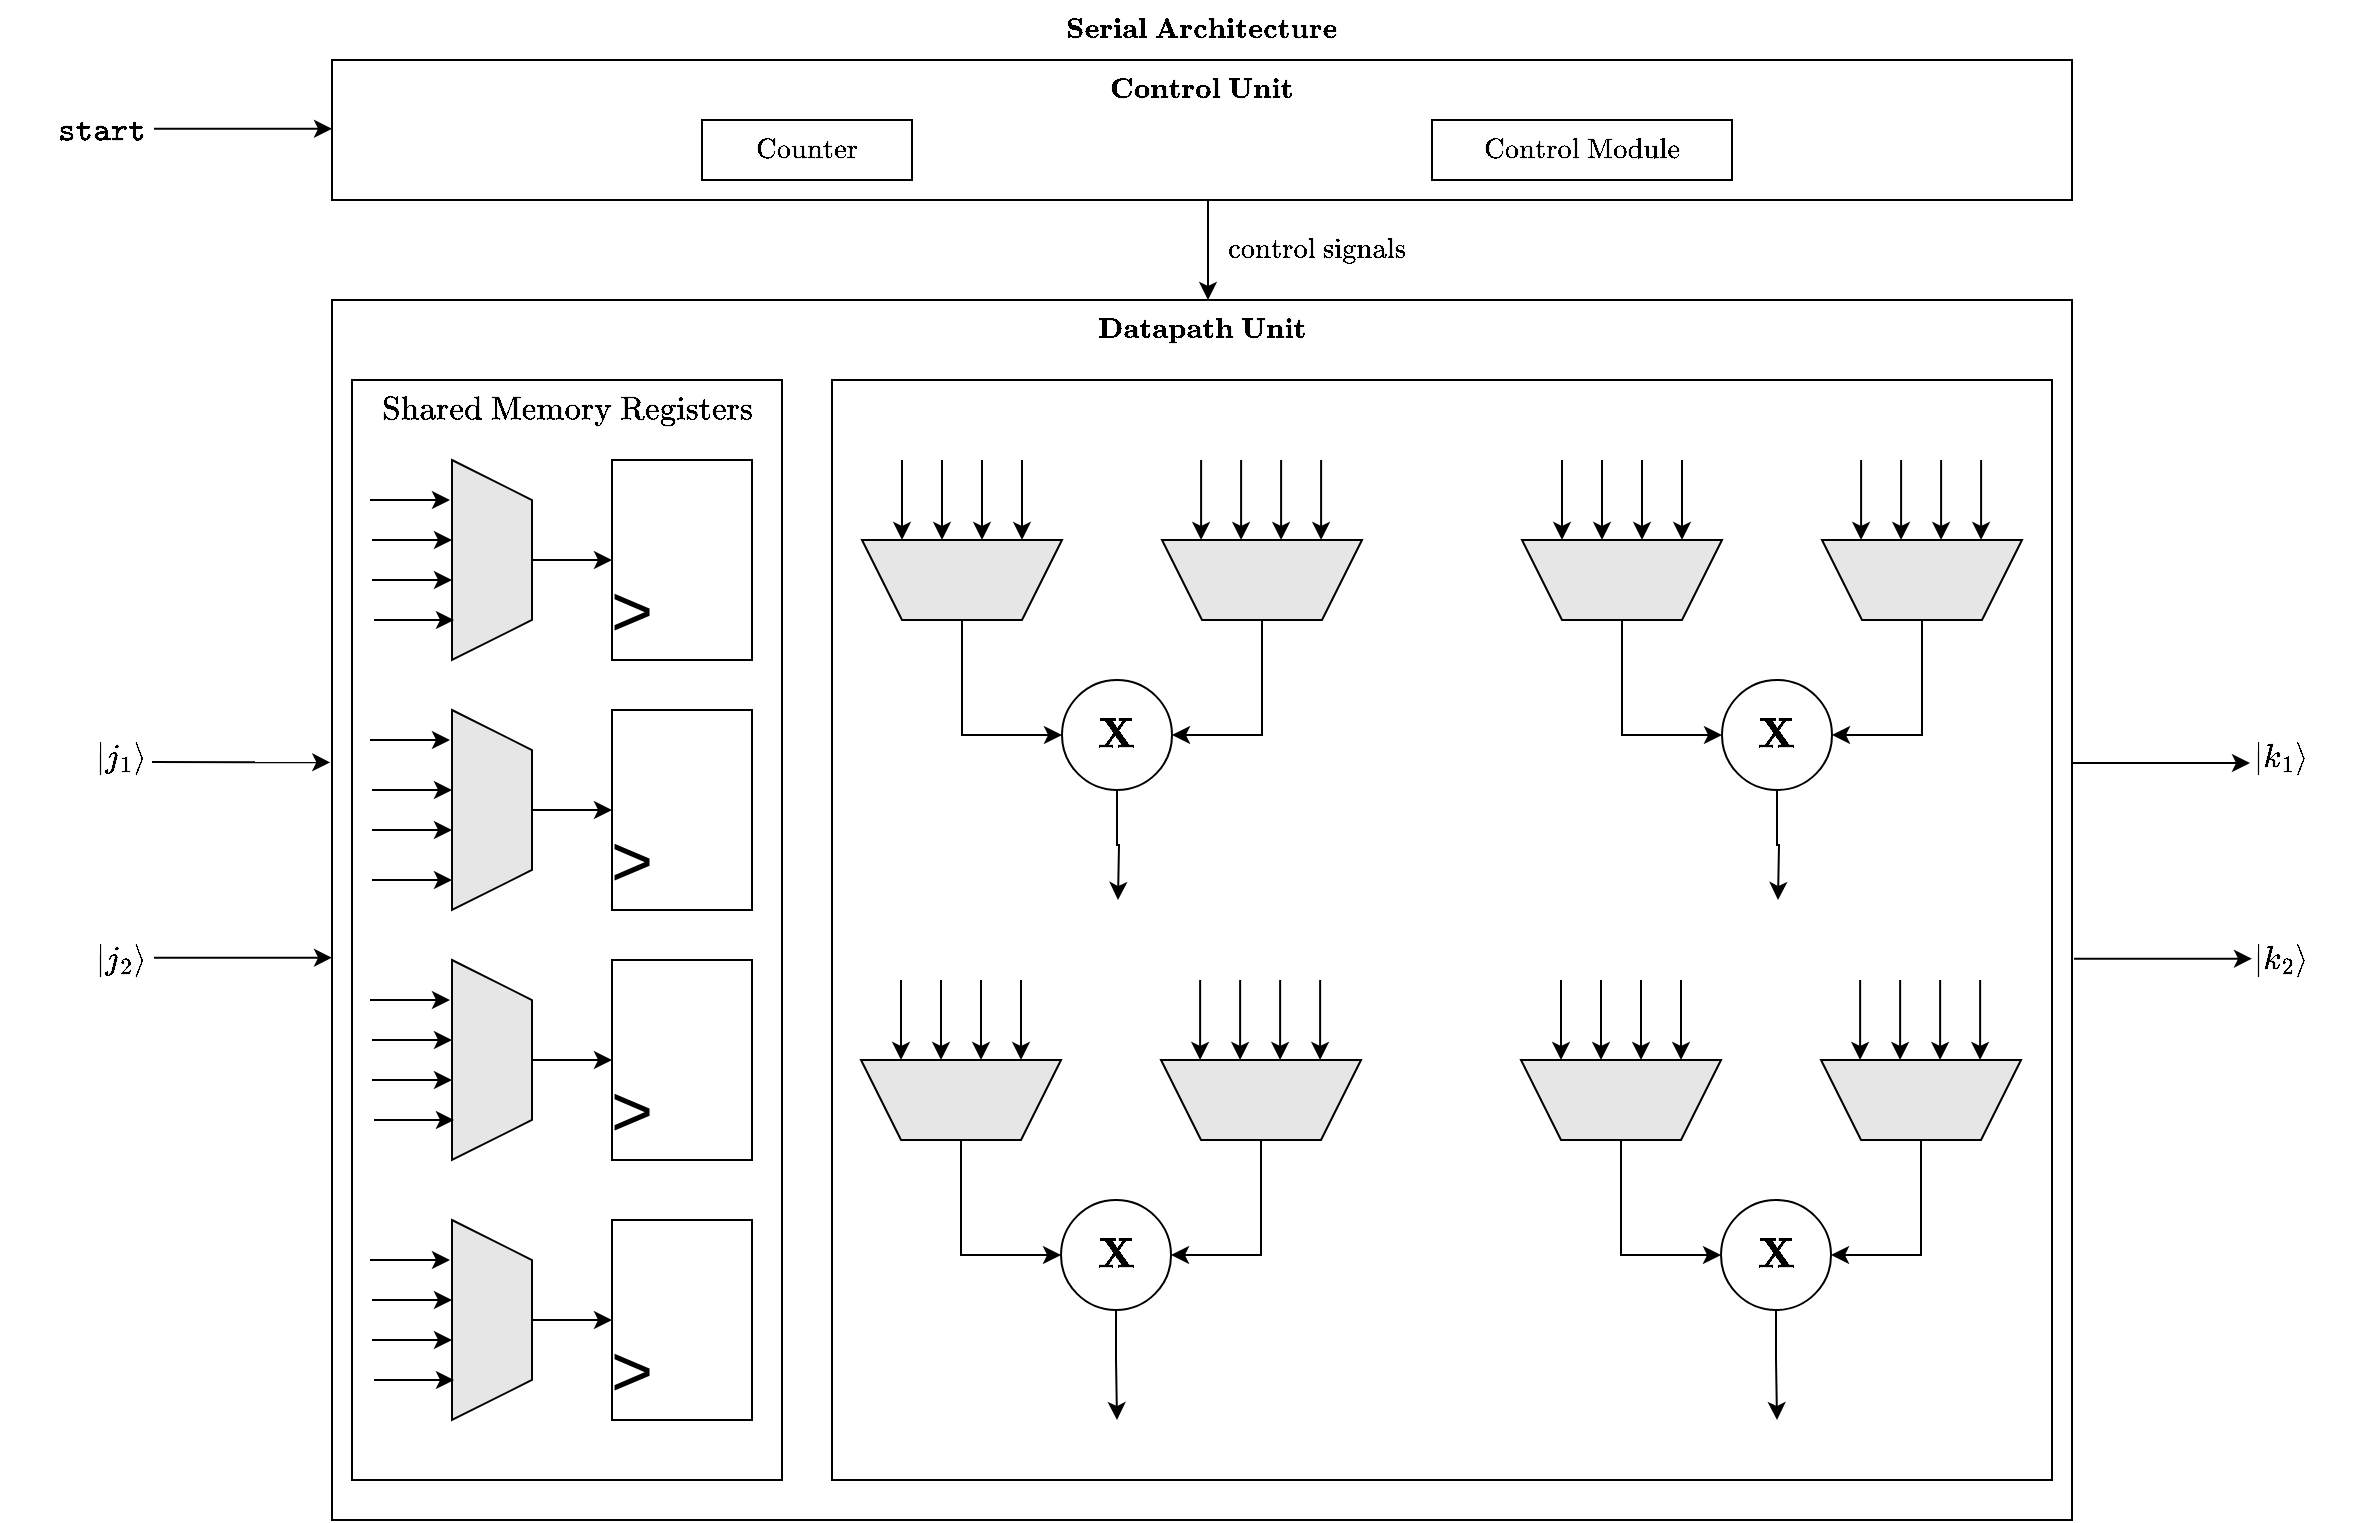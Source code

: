 <mxfile version="24.7.17">
  <diagram name="Page-1" id="BWc44ssHjJ7fUXquh0TR">
    <mxGraphModel dx="1062" dy="624" grid="1" gridSize="10" guides="1" tooltips="1" connect="1" arrows="1" fold="1" page="1" pageScale="1" pageWidth="1169" pageHeight="827" math="1" shadow="0">
      <root>
        <mxCell id="0" />
        <mxCell id="1" parent="0" />
        <mxCell id="GP7KEIX4hdt7Nt6xfAdq-189" value="" style="rounded=0;whiteSpace=wrap;html=1;" vertex="1" parent="1">
          <mxGeometry x="170" y="170" width="870" height="610" as="geometry" />
        </mxCell>
        <mxCell id="GP7KEIX4hdt7Nt6xfAdq-194" value="" style="rounded=0;whiteSpace=wrap;html=1;" vertex="1" parent="1">
          <mxGeometry x="420" y="210" width="610" height="550" as="geometry" />
        </mxCell>
        <mxCell id="GP7KEIX4hdt7Nt6xfAdq-192" value="" style="rounded=0;whiteSpace=wrap;html=1;" vertex="1" parent="1">
          <mxGeometry x="180" y="210" width="215" height="550" as="geometry" />
        </mxCell>
        <mxCell id="GP7KEIX4hdt7Nt6xfAdq-188" value="" style="rounded=0;whiteSpace=wrap;html=1;" vertex="1" parent="1">
          <mxGeometry x="170" y="50" width="870" height="70" as="geometry" />
        </mxCell>
        <mxCell id="GP7KEIX4hdt7Nt6xfAdq-53" style="edgeStyle=orthogonalEdgeStyle;rounded=0;orthogonalLoop=1;jettySize=auto;html=1;exitX=0.5;exitY=0;exitDx=0;exitDy=0;entryX=0;entryY=0.5;entryDx=0;entryDy=0;" edge="1" parent="1" source="GP7KEIX4hdt7Nt6xfAdq-2" target="GP7KEIX4hdt7Nt6xfAdq-6">
          <mxGeometry relative="1" as="geometry" />
        </mxCell>
        <mxCell id="GP7KEIX4hdt7Nt6xfAdq-2" value="" style="shape=trapezoid;perimeter=trapezoidPerimeter;whiteSpace=wrap;html=1;fixedSize=1;rotation=90;fillColor=#E6E6E6;" vertex="1" parent="1">
          <mxGeometry x="200" y="280" width="100" height="40" as="geometry" />
        </mxCell>
        <mxCell id="GP7KEIX4hdt7Nt6xfAdq-52" style="edgeStyle=orthogonalEdgeStyle;rounded=0;orthogonalLoop=1;jettySize=auto;html=1;exitX=0.5;exitY=0;exitDx=0;exitDy=0;entryX=0;entryY=0.5;entryDx=0;entryDy=0;" edge="1" parent="1" source="GP7KEIX4hdt7Nt6xfAdq-3" target="GP7KEIX4hdt7Nt6xfAdq-44">
          <mxGeometry relative="1" as="geometry" />
        </mxCell>
        <mxCell id="GP7KEIX4hdt7Nt6xfAdq-3" value="" style="shape=trapezoid;perimeter=trapezoidPerimeter;whiteSpace=wrap;html=1;fixedSize=1;rotation=90;fillColor=#E6E6E6;" vertex="1" parent="1">
          <mxGeometry x="200" y="405" width="100" height="40" as="geometry" />
        </mxCell>
        <mxCell id="GP7KEIX4hdt7Nt6xfAdq-51" style="edgeStyle=orthogonalEdgeStyle;rounded=0;orthogonalLoop=1;jettySize=auto;html=1;exitX=0.5;exitY=0;exitDx=0;exitDy=0;entryX=0;entryY=0.5;entryDx=0;entryDy=0;" edge="1" parent="1" source="GP7KEIX4hdt7Nt6xfAdq-4" target="GP7KEIX4hdt7Nt6xfAdq-46">
          <mxGeometry relative="1" as="geometry" />
        </mxCell>
        <mxCell id="GP7KEIX4hdt7Nt6xfAdq-4" value="" style="shape=trapezoid;perimeter=trapezoidPerimeter;whiteSpace=wrap;html=1;fixedSize=1;rotation=90;fillColor=#E6E6E6;" vertex="1" parent="1">
          <mxGeometry x="200" y="530" width="100" height="40" as="geometry" />
        </mxCell>
        <mxCell id="GP7KEIX4hdt7Nt6xfAdq-50" style="edgeStyle=orthogonalEdgeStyle;rounded=0;orthogonalLoop=1;jettySize=auto;html=1;entryX=0;entryY=0.5;entryDx=0;entryDy=0;" edge="1" parent="1" source="GP7KEIX4hdt7Nt6xfAdq-5" target="GP7KEIX4hdt7Nt6xfAdq-48">
          <mxGeometry relative="1" as="geometry" />
        </mxCell>
        <mxCell id="GP7KEIX4hdt7Nt6xfAdq-5" value="" style="shape=trapezoid;perimeter=trapezoidPerimeter;whiteSpace=wrap;html=1;fixedSize=1;rotation=90;fillColor=#E6E6E6;" vertex="1" parent="1">
          <mxGeometry x="200" y="660" width="100" height="40" as="geometry" />
        </mxCell>
        <mxCell id="GP7KEIX4hdt7Nt6xfAdq-6" value="" style="rounded=0;whiteSpace=wrap;html=1;" vertex="1" parent="1">
          <mxGeometry x="310" y="250" width="70" height="100" as="geometry" />
        </mxCell>
        <mxCell id="GP7KEIX4hdt7Nt6xfAdq-43" value="&lt;font style=&quot;font-size: 36px;&quot;&gt;&amp;gt;&lt;/font&gt;" style="text;html=1;align=center;verticalAlign=middle;whiteSpace=wrap;rounded=0;" vertex="1" parent="1">
          <mxGeometry x="300" y="310" width="40" height="30" as="geometry" />
        </mxCell>
        <mxCell id="GP7KEIX4hdt7Nt6xfAdq-44" value="" style="rounded=0;whiteSpace=wrap;html=1;" vertex="1" parent="1">
          <mxGeometry x="310" y="375" width="70" height="100" as="geometry" />
        </mxCell>
        <mxCell id="GP7KEIX4hdt7Nt6xfAdq-45" value="&lt;font style=&quot;font-size: 36px;&quot;&gt;&amp;gt;&lt;/font&gt;" style="text;html=1;align=center;verticalAlign=middle;whiteSpace=wrap;rounded=0;" vertex="1" parent="1">
          <mxGeometry x="300" y="435" width="40" height="30" as="geometry" />
        </mxCell>
        <mxCell id="GP7KEIX4hdt7Nt6xfAdq-46" value="" style="rounded=0;whiteSpace=wrap;html=1;" vertex="1" parent="1">
          <mxGeometry x="310" y="500" width="70" height="100" as="geometry" />
        </mxCell>
        <mxCell id="GP7KEIX4hdt7Nt6xfAdq-47" value="&lt;font style=&quot;font-size: 36px;&quot;&gt;&amp;gt;&lt;/font&gt;" style="text;html=1;align=center;verticalAlign=middle;whiteSpace=wrap;rounded=0;" vertex="1" parent="1">
          <mxGeometry x="300" y="560" width="40" height="30" as="geometry" />
        </mxCell>
        <mxCell id="GP7KEIX4hdt7Nt6xfAdq-48" value="" style="rounded=0;whiteSpace=wrap;html=1;" vertex="1" parent="1">
          <mxGeometry x="310" y="630" width="70" height="100" as="geometry" />
        </mxCell>
        <mxCell id="GP7KEIX4hdt7Nt6xfAdq-49" value="&lt;font style=&quot;font-size: 36px;&quot;&gt;&amp;gt;&lt;/font&gt;" style="text;html=1;align=center;verticalAlign=middle;whiteSpace=wrap;rounded=0;" vertex="1" parent="1">
          <mxGeometry x="300" y="690" width="40" height="30" as="geometry" />
        </mxCell>
        <mxCell id="GP7KEIX4hdt7Nt6xfAdq-55" value="" style="group;rotation=-91;" vertex="1" connectable="0" parent="1">
          <mxGeometry x="180" y="280" width="60" height="40" as="geometry" />
        </mxCell>
        <mxCell id="GP7KEIX4hdt7Nt6xfAdq-56" value="" style="endArrow=classic;html=1;rounded=0;" edge="1" parent="GP7KEIX4hdt7Nt6xfAdq-55">
          <mxGeometry width="50" height="50" relative="1" as="geometry">
            <mxPoint x="11" y="50" as="sourcePoint" />
            <mxPoint x="51" y="50" as="targetPoint" />
          </mxGeometry>
        </mxCell>
        <mxCell id="GP7KEIX4hdt7Nt6xfAdq-57" value="" style="endArrow=classic;html=1;rounded=0;" edge="1" parent="GP7KEIX4hdt7Nt6xfAdq-55">
          <mxGeometry width="50" height="50" relative="1" as="geometry">
            <mxPoint x="10" y="30" as="sourcePoint" />
            <mxPoint x="50" y="30" as="targetPoint" />
          </mxGeometry>
        </mxCell>
        <mxCell id="GP7KEIX4hdt7Nt6xfAdq-58" value="" style="endArrow=classic;html=1;rounded=0;" edge="1" parent="GP7KEIX4hdt7Nt6xfAdq-55">
          <mxGeometry width="50" height="50" relative="1" as="geometry">
            <mxPoint x="10" y="10" as="sourcePoint" />
            <mxPoint x="50" y="10" as="targetPoint" />
          </mxGeometry>
        </mxCell>
        <mxCell id="GP7KEIX4hdt7Nt6xfAdq-59" value="" style="endArrow=classic;html=1;rounded=0;" edge="1" parent="GP7KEIX4hdt7Nt6xfAdq-55">
          <mxGeometry width="50" height="50" relative="1" as="geometry">
            <mxPoint x="9" y="-10" as="sourcePoint" />
            <mxPoint x="49" y="-10" as="targetPoint" />
          </mxGeometry>
        </mxCell>
        <mxCell id="GP7KEIX4hdt7Nt6xfAdq-66" value="" style="endArrow=classic;html=1;rounded=0;" edge="1" parent="1">
          <mxGeometry width="50" height="50" relative="1" as="geometry">
            <mxPoint x="190" y="460" as="sourcePoint" />
            <mxPoint x="230" y="460" as="targetPoint" />
          </mxGeometry>
        </mxCell>
        <mxCell id="GP7KEIX4hdt7Nt6xfAdq-67" value="" style="endArrow=classic;html=1;rounded=0;" edge="1" parent="1">
          <mxGeometry width="50" height="50" relative="1" as="geometry">
            <mxPoint x="190" y="435" as="sourcePoint" />
            <mxPoint x="230" y="435" as="targetPoint" />
          </mxGeometry>
        </mxCell>
        <mxCell id="GP7KEIX4hdt7Nt6xfAdq-68" value="" style="endArrow=classic;html=1;rounded=0;" edge="1" parent="1">
          <mxGeometry width="50" height="50" relative="1" as="geometry">
            <mxPoint x="190" y="415" as="sourcePoint" />
            <mxPoint x="230" y="415" as="targetPoint" />
          </mxGeometry>
        </mxCell>
        <mxCell id="GP7KEIX4hdt7Nt6xfAdq-69" value="" style="endArrow=classic;html=1;rounded=0;" edge="1" parent="1">
          <mxGeometry width="50" height="50" relative="1" as="geometry">
            <mxPoint x="189" y="390" as="sourcePoint" />
            <mxPoint x="229" y="390" as="targetPoint" />
          </mxGeometry>
        </mxCell>
        <mxCell id="GP7KEIX4hdt7Nt6xfAdq-70" value="" style="group;rotation=-91;" vertex="1" connectable="0" parent="1">
          <mxGeometry x="180" y="530" width="60" height="40" as="geometry" />
        </mxCell>
        <mxCell id="GP7KEIX4hdt7Nt6xfAdq-71" value="" style="endArrow=classic;html=1;rounded=0;" edge="1" parent="GP7KEIX4hdt7Nt6xfAdq-70">
          <mxGeometry width="50" height="50" relative="1" as="geometry">
            <mxPoint x="11" y="50" as="sourcePoint" />
            <mxPoint x="51" y="50" as="targetPoint" />
          </mxGeometry>
        </mxCell>
        <mxCell id="GP7KEIX4hdt7Nt6xfAdq-72" value="" style="endArrow=classic;html=1;rounded=0;" edge="1" parent="GP7KEIX4hdt7Nt6xfAdq-70">
          <mxGeometry width="50" height="50" relative="1" as="geometry">
            <mxPoint x="10" y="30" as="sourcePoint" />
            <mxPoint x="50" y="30" as="targetPoint" />
          </mxGeometry>
        </mxCell>
        <mxCell id="GP7KEIX4hdt7Nt6xfAdq-73" value="" style="endArrow=classic;html=1;rounded=0;" edge="1" parent="GP7KEIX4hdt7Nt6xfAdq-70">
          <mxGeometry width="50" height="50" relative="1" as="geometry">
            <mxPoint x="10" y="10" as="sourcePoint" />
            <mxPoint x="50" y="10" as="targetPoint" />
          </mxGeometry>
        </mxCell>
        <mxCell id="GP7KEIX4hdt7Nt6xfAdq-74" value="" style="endArrow=classic;html=1;rounded=0;" edge="1" parent="GP7KEIX4hdt7Nt6xfAdq-70">
          <mxGeometry width="50" height="50" relative="1" as="geometry">
            <mxPoint x="9" y="-10" as="sourcePoint" />
            <mxPoint x="49" y="-10" as="targetPoint" />
          </mxGeometry>
        </mxCell>
        <mxCell id="GP7KEIX4hdt7Nt6xfAdq-75" value="" style="group;rotation=-91;" vertex="1" connectable="0" parent="1">
          <mxGeometry x="180" y="660" width="60" height="40" as="geometry" />
        </mxCell>
        <mxCell id="GP7KEIX4hdt7Nt6xfAdq-76" value="" style="endArrow=classic;html=1;rounded=0;" edge="1" parent="GP7KEIX4hdt7Nt6xfAdq-75">
          <mxGeometry width="50" height="50" relative="1" as="geometry">
            <mxPoint x="11" y="50" as="sourcePoint" />
            <mxPoint x="51" y="50" as="targetPoint" />
          </mxGeometry>
        </mxCell>
        <mxCell id="GP7KEIX4hdt7Nt6xfAdq-77" value="" style="endArrow=classic;html=1;rounded=0;" edge="1" parent="GP7KEIX4hdt7Nt6xfAdq-75">
          <mxGeometry width="50" height="50" relative="1" as="geometry">
            <mxPoint x="10" y="30" as="sourcePoint" />
            <mxPoint x="50" y="30" as="targetPoint" />
          </mxGeometry>
        </mxCell>
        <mxCell id="GP7KEIX4hdt7Nt6xfAdq-78" value="" style="endArrow=classic;html=1;rounded=0;" edge="1" parent="GP7KEIX4hdt7Nt6xfAdq-75">
          <mxGeometry width="50" height="50" relative="1" as="geometry">
            <mxPoint x="10" y="10" as="sourcePoint" />
            <mxPoint x="50" y="10" as="targetPoint" />
          </mxGeometry>
        </mxCell>
        <mxCell id="GP7KEIX4hdt7Nt6xfAdq-79" value="" style="endArrow=classic;html=1;rounded=0;" edge="1" parent="GP7KEIX4hdt7Nt6xfAdq-75">
          <mxGeometry width="50" height="50" relative="1" as="geometry">
            <mxPoint x="9" y="-10" as="sourcePoint" />
            <mxPoint x="49" y="-10" as="targetPoint" />
          </mxGeometry>
        </mxCell>
        <mxCell id="GP7KEIX4hdt7Nt6xfAdq-111" style="edgeStyle=orthogonalEdgeStyle;rounded=0;orthogonalLoop=1;jettySize=auto;html=1;entryX=0;entryY=0.5;entryDx=0;entryDy=0;" edge="1" parent="1" source="GP7KEIX4hdt7Nt6xfAdq-112" target="GP7KEIX4hdt7Nt6xfAdq-116">
          <mxGeometry relative="1" as="geometry" />
        </mxCell>
        <mxCell id="GP7KEIX4hdt7Nt6xfAdq-112" value="" style="shape=trapezoid;perimeter=trapezoidPerimeter;whiteSpace=wrap;html=1;fixedSize=1;rotation=90;direction=south;fillColor=#E6E6E6;" vertex="1" parent="1">
          <mxGeometry x="464.51" y="520" width="40" height="100" as="geometry" />
        </mxCell>
        <mxCell id="GP7KEIX4hdt7Nt6xfAdq-113" style="edgeStyle=orthogonalEdgeStyle;rounded=0;orthogonalLoop=1;jettySize=auto;html=1;entryX=1;entryY=0.5;entryDx=0;entryDy=0;" edge="1" parent="1" source="GP7KEIX4hdt7Nt6xfAdq-114" target="GP7KEIX4hdt7Nt6xfAdq-116">
          <mxGeometry relative="1" as="geometry" />
        </mxCell>
        <mxCell id="GP7KEIX4hdt7Nt6xfAdq-114" value="" style="shape=trapezoid;perimeter=trapezoidPerimeter;whiteSpace=wrap;html=1;fixedSize=1;rotation=90;direction=south;fillColor=#E6E6E6;" vertex="1" parent="1">
          <mxGeometry x="614.51" y="520" width="40" height="100" as="geometry" />
        </mxCell>
        <mxCell id="GP7KEIX4hdt7Nt6xfAdq-115" style="edgeStyle=orthogonalEdgeStyle;rounded=0;orthogonalLoop=1;jettySize=auto;html=1;exitX=0.5;exitY=1;exitDx=0;exitDy=0;" edge="1" parent="1" source="GP7KEIX4hdt7Nt6xfAdq-116">
          <mxGeometry relative="1" as="geometry">
            <mxPoint x="562.51" y="730" as="targetPoint" />
            <Array as="points">
              <mxPoint x="562" y="700" />
              <mxPoint x="563" y="700" />
            </Array>
          </mxGeometry>
        </mxCell>
        <mxCell id="GP7KEIX4hdt7Nt6xfAdq-116" value="&lt;font style=&quot;font-size: 18px;&quot;&gt;$$\textbf{X}$$&lt;/font&gt;" style="ellipse;whiteSpace=wrap;html=1;aspect=fixed;" vertex="1" parent="1">
          <mxGeometry x="534.51" y="620" width="55" height="55" as="geometry" />
        </mxCell>
        <mxCell id="GP7KEIX4hdt7Nt6xfAdq-117" value="" style="endArrow=classic;html=1;rounded=0;" edge="1" parent="1">
          <mxGeometry width="50" height="50" relative="1" as="geometry">
            <mxPoint x="604.06" y="510" as="sourcePoint" />
            <mxPoint x="604.06" y="550" as="targetPoint" />
          </mxGeometry>
        </mxCell>
        <mxCell id="GP7KEIX4hdt7Nt6xfAdq-118" value="" style="endArrow=classic;html=1;rounded=0;" edge="1" parent="1">
          <mxGeometry width="50" height="50" relative="1" as="geometry">
            <mxPoint x="624.06" y="510" as="sourcePoint" />
            <mxPoint x="624.06" y="550" as="targetPoint" />
          </mxGeometry>
        </mxCell>
        <mxCell id="GP7KEIX4hdt7Nt6xfAdq-119" value="" style="endArrow=classic;html=1;rounded=0;" edge="1" parent="1">
          <mxGeometry width="50" height="50" relative="1" as="geometry">
            <mxPoint x="644.06" y="510" as="sourcePoint" />
            <mxPoint x="644.06" y="550" as="targetPoint" />
          </mxGeometry>
        </mxCell>
        <mxCell id="GP7KEIX4hdt7Nt6xfAdq-120" value="" style="endArrow=classic;html=1;rounded=0;" edge="1" parent="1">
          <mxGeometry width="50" height="50" relative="1" as="geometry">
            <mxPoint x="664.06" y="510" as="sourcePoint" />
            <mxPoint x="664.06" y="550" as="targetPoint" />
          </mxGeometry>
        </mxCell>
        <mxCell id="GP7KEIX4hdt7Nt6xfAdq-121" value="" style="group" vertex="1" connectable="0" parent="1">
          <mxGeometry x="454.51" y="510" width="60" height="40" as="geometry" />
        </mxCell>
        <mxCell id="GP7KEIX4hdt7Nt6xfAdq-122" value="" style="endArrow=classic;html=1;rounded=0;" edge="1" parent="GP7KEIX4hdt7Nt6xfAdq-121">
          <mxGeometry width="50" height="50" relative="1" as="geometry">
            <mxPoint as="sourcePoint" />
            <mxPoint y="40" as="targetPoint" />
          </mxGeometry>
        </mxCell>
        <mxCell id="GP7KEIX4hdt7Nt6xfAdq-123" value="" style="endArrow=classic;html=1;rounded=0;" edge="1" parent="GP7KEIX4hdt7Nt6xfAdq-121">
          <mxGeometry width="50" height="50" relative="1" as="geometry">
            <mxPoint x="20" as="sourcePoint" />
            <mxPoint x="20" y="40" as="targetPoint" />
          </mxGeometry>
        </mxCell>
        <mxCell id="GP7KEIX4hdt7Nt6xfAdq-124" value="" style="endArrow=classic;html=1;rounded=0;" edge="1" parent="GP7KEIX4hdt7Nt6xfAdq-121">
          <mxGeometry width="50" height="50" relative="1" as="geometry">
            <mxPoint x="40" as="sourcePoint" />
            <mxPoint x="40" y="40" as="targetPoint" />
          </mxGeometry>
        </mxCell>
        <mxCell id="GP7KEIX4hdt7Nt6xfAdq-125" value="" style="endArrow=classic;html=1;rounded=0;" edge="1" parent="GP7KEIX4hdt7Nt6xfAdq-121">
          <mxGeometry width="50" height="50" relative="1" as="geometry">
            <mxPoint x="60" as="sourcePoint" />
            <mxPoint x="60" y="40" as="targetPoint" />
          </mxGeometry>
        </mxCell>
        <mxCell id="GP7KEIX4hdt7Nt6xfAdq-141" style="edgeStyle=orthogonalEdgeStyle;rounded=0;orthogonalLoop=1;jettySize=auto;html=1;entryX=0;entryY=0.5;entryDx=0;entryDy=0;" edge="1" parent="1" source="GP7KEIX4hdt7Nt6xfAdq-142" target="GP7KEIX4hdt7Nt6xfAdq-146">
          <mxGeometry relative="1" as="geometry" />
        </mxCell>
        <mxCell id="GP7KEIX4hdt7Nt6xfAdq-142" value="" style="shape=trapezoid;perimeter=trapezoidPerimeter;whiteSpace=wrap;html=1;fixedSize=1;rotation=90;direction=south;fillColor=#E6E6E6;" vertex="1" parent="1">
          <mxGeometry x="794.51" y="520" width="40" height="100" as="geometry" />
        </mxCell>
        <mxCell id="GP7KEIX4hdt7Nt6xfAdq-143" style="edgeStyle=orthogonalEdgeStyle;rounded=0;orthogonalLoop=1;jettySize=auto;html=1;entryX=1;entryY=0.5;entryDx=0;entryDy=0;" edge="1" parent="1" source="GP7KEIX4hdt7Nt6xfAdq-144" target="GP7KEIX4hdt7Nt6xfAdq-146">
          <mxGeometry relative="1" as="geometry" />
        </mxCell>
        <mxCell id="GP7KEIX4hdt7Nt6xfAdq-144" value="" style="shape=trapezoid;perimeter=trapezoidPerimeter;whiteSpace=wrap;html=1;fixedSize=1;rotation=90;direction=south;fillColor=#E6E6E6;" vertex="1" parent="1">
          <mxGeometry x="944.51" y="520" width="40" height="100" as="geometry" />
        </mxCell>
        <mxCell id="GP7KEIX4hdt7Nt6xfAdq-145" style="edgeStyle=orthogonalEdgeStyle;rounded=0;orthogonalLoop=1;jettySize=auto;html=1;exitX=0.5;exitY=1;exitDx=0;exitDy=0;" edge="1" parent="1" source="GP7KEIX4hdt7Nt6xfAdq-146">
          <mxGeometry relative="1" as="geometry">
            <mxPoint x="892.51" y="730" as="targetPoint" />
            <Array as="points">
              <mxPoint x="892" y="700" />
              <mxPoint x="893" y="700" />
            </Array>
          </mxGeometry>
        </mxCell>
        <mxCell id="GP7KEIX4hdt7Nt6xfAdq-146" value="&lt;font style=&quot;font-size: 18px;&quot;&gt;$$\textbf{X}$$&lt;/font&gt;" style="ellipse;whiteSpace=wrap;html=1;aspect=fixed;" vertex="1" parent="1">
          <mxGeometry x="864.51" y="620" width="55" height="55" as="geometry" />
        </mxCell>
        <mxCell id="GP7KEIX4hdt7Nt6xfAdq-147" value="" style="endArrow=classic;html=1;rounded=0;" edge="1" parent="1">
          <mxGeometry width="50" height="50" relative="1" as="geometry">
            <mxPoint x="934.06" y="510" as="sourcePoint" />
            <mxPoint x="934.06" y="550" as="targetPoint" />
          </mxGeometry>
        </mxCell>
        <mxCell id="GP7KEIX4hdt7Nt6xfAdq-148" value="" style="endArrow=classic;html=1;rounded=0;" edge="1" parent="1">
          <mxGeometry width="50" height="50" relative="1" as="geometry">
            <mxPoint x="954.06" y="510" as="sourcePoint" />
            <mxPoint x="954.06" y="550" as="targetPoint" />
          </mxGeometry>
        </mxCell>
        <mxCell id="GP7KEIX4hdt7Nt6xfAdq-149" value="" style="endArrow=classic;html=1;rounded=0;" edge="1" parent="1">
          <mxGeometry width="50" height="50" relative="1" as="geometry">
            <mxPoint x="974.06" y="510" as="sourcePoint" />
            <mxPoint x="974.06" y="550" as="targetPoint" />
          </mxGeometry>
        </mxCell>
        <mxCell id="GP7KEIX4hdt7Nt6xfAdq-150" value="" style="endArrow=classic;html=1;rounded=0;" edge="1" parent="1">
          <mxGeometry width="50" height="50" relative="1" as="geometry">
            <mxPoint x="994.06" y="510" as="sourcePoint" />
            <mxPoint x="994.06" y="550" as="targetPoint" />
          </mxGeometry>
        </mxCell>
        <mxCell id="GP7KEIX4hdt7Nt6xfAdq-151" value="" style="group" vertex="1" connectable="0" parent="1">
          <mxGeometry x="784.51" y="510" width="60" height="40" as="geometry" />
        </mxCell>
        <mxCell id="GP7KEIX4hdt7Nt6xfAdq-152" value="" style="endArrow=classic;html=1;rounded=0;" edge="1" parent="GP7KEIX4hdt7Nt6xfAdq-151">
          <mxGeometry width="50" height="50" relative="1" as="geometry">
            <mxPoint as="sourcePoint" />
            <mxPoint y="40" as="targetPoint" />
          </mxGeometry>
        </mxCell>
        <mxCell id="GP7KEIX4hdt7Nt6xfAdq-153" value="" style="endArrow=classic;html=1;rounded=0;" edge="1" parent="GP7KEIX4hdt7Nt6xfAdq-151">
          <mxGeometry width="50" height="50" relative="1" as="geometry">
            <mxPoint x="20" as="sourcePoint" />
            <mxPoint x="20" y="40" as="targetPoint" />
          </mxGeometry>
        </mxCell>
        <mxCell id="GP7KEIX4hdt7Nt6xfAdq-154" value="" style="endArrow=classic;html=1;rounded=0;" edge="1" parent="GP7KEIX4hdt7Nt6xfAdq-151">
          <mxGeometry width="50" height="50" relative="1" as="geometry">
            <mxPoint x="40" as="sourcePoint" />
            <mxPoint x="40" y="40" as="targetPoint" />
          </mxGeometry>
        </mxCell>
        <mxCell id="GP7KEIX4hdt7Nt6xfAdq-155" value="" style="endArrow=classic;html=1;rounded=0;" edge="1" parent="GP7KEIX4hdt7Nt6xfAdq-151">
          <mxGeometry width="50" height="50" relative="1" as="geometry">
            <mxPoint x="60" as="sourcePoint" />
            <mxPoint x="60" y="40" as="targetPoint" />
          </mxGeometry>
        </mxCell>
        <mxCell id="GP7KEIX4hdt7Nt6xfAdq-156" value="$$\text{Counter}$$" style="rounded=0;whiteSpace=wrap;html=1;" vertex="1" parent="1">
          <mxGeometry x="355" y="80" width="105" height="30" as="geometry" />
        </mxCell>
        <mxCell id="GP7KEIX4hdt7Nt6xfAdq-187" value="$$\text{Control Module}$$" style="rounded=0;whiteSpace=wrap;html=1;" vertex="1" parent="1">
          <mxGeometry x="720" y="80" width="150" height="30" as="geometry" />
        </mxCell>
        <mxCell id="GP7KEIX4hdt7Nt6xfAdq-190" value="&lt;font style=&quot;font-size: 12px;&quot;&gt;$$\textbf{Control Unit}$$&lt;/font&gt;" style="text;html=1;align=center;verticalAlign=middle;whiteSpace=wrap;rounded=0;" vertex="1" parent="1">
          <mxGeometry x="170" y="50" width="870" height="30" as="geometry" />
        </mxCell>
        <mxCell id="GP7KEIX4hdt7Nt6xfAdq-191" value="&lt;font style=&quot;font-size: 12px;&quot;&gt;$$\textbf{Datapath Unit}$$&lt;/font&gt;" style="text;html=1;align=center;verticalAlign=middle;whiteSpace=wrap;rounded=0;" vertex="1" parent="1">
          <mxGeometry x="170" y="170" width="870" height="30" as="geometry" />
        </mxCell>
        <mxCell id="GP7KEIX4hdt7Nt6xfAdq-193" value="&lt;font style=&quot;font-size: 14px;&quot;&gt;$$\text{Shared Memory Registers}$$&lt;/font&gt;" style="text;html=1;align=center;verticalAlign=middle;whiteSpace=wrap;rounded=0;" vertex="1" parent="1">
          <mxGeometry x="257.5" y="210" width="60" height="30" as="geometry" />
        </mxCell>
        <mxCell id="GP7KEIX4hdt7Nt6xfAdq-197" value="" style="endArrow=classic;html=1;rounded=0;entryX=-0.001;entryY=0.379;entryDx=0;entryDy=0;entryPerimeter=0;" edge="1" parent="1" target="GP7KEIX4hdt7Nt6xfAdq-189">
          <mxGeometry width="50" height="50" relative="1" as="geometry">
            <mxPoint x="80" y="401" as="sourcePoint" />
            <mxPoint x="90" y="389" as="targetPoint" />
          </mxGeometry>
        </mxCell>
        <mxCell id="GP7KEIX4hdt7Nt6xfAdq-198" value="" style="endArrow=classic;html=1;rounded=0;entryX=-0.001;entryY=0.379;entryDx=0;entryDy=0;entryPerimeter=0;" edge="1" parent="1">
          <mxGeometry width="50" height="50" relative="1" as="geometry">
            <mxPoint x="81" y="498.82" as="sourcePoint" />
            <mxPoint x="170" y="498.82" as="targetPoint" />
          </mxGeometry>
        </mxCell>
        <mxCell id="GP7KEIX4hdt7Nt6xfAdq-199" value="&lt;font style=&quot;font-size: 14px;&quot;&gt;$$\ket{j_1}$$&lt;/font&gt;" style="text;html=1;align=center;verticalAlign=middle;whiteSpace=wrap;rounded=0;" vertex="1" parent="1">
          <mxGeometry x="50" y="384" width="30" height="30" as="geometry" />
        </mxCell>
        <mxCell id="GP7KEIX4hdt7Nt6xfAdq-200" value="&lt;font style=&quot;font-size: 14px;&quot;&gt;$$\ket{j_2}$$&lt;/font&gt;" style="text;html=1;align=center;verticalAlign=middle;whiteSpace=wrap;rounded=0;" vertex="1" parent="1">
          <mxGeometry x="50" y="485" width="30" height="30" as="geometry" />
        </mxCell>
        <mxCell id="GP7KEIX4hdt7Nt6xfAdq-201" value="" style="endArrow=classic;html=1;rounded=0;entryX=-0.001;entryY=0.379;entryDx=0;entryDy=0;entryPerimeter=0;" edge="1" parent="1">
          <mxGeometry width="50" height="50" relative="1" as="geometry">
            <mxPoint x="1040" y="401.5" as="sourcePoint" />
            <mxPoint x="1129" y="401.5" as="targetPoint" />
          </mxGeometry>
        </mxCell>
        <mxCell id="GP7KEIX4hdt7Nt6xfAdq-202" value="" style="endArrow=classic;html=1;rounded=0;entryX=-0.001;entryY=0.379;entryDx=0;entryDy=0;entryPerimeter=0;" edge="1" parent="1">
          <mxGeometry width="50" height="50" relative="1" as="geometry">
            <mxPoint x="1041" y="499.32" as="sourcePoint" />
            <mxPoint x="1130" y="499.32" as="targetPoint" />
          </mxGeometry>
        </mxCell>
        <mxCell id="GP7KEIX4hdt7Nt6xfAdq-203" value="&lt;font style=&quot;font-size: 14px;&quot;&gt;$$\ket{k_1}$$&lt;/font&gt;" style="text;html=1;align=center;verticalAlign=middle;whiteSpace=wrap;rounded=0;" vertex="1" parent="1">
          <mxGeometry x="1130" y="384" width="30" height="30" as="geometry" />
        </mxCell>
        <mxCell id="GP7KEIX4hdt7Nt6xfAdq-204" value="&lt;font style=&quot;font-size: 14px;&quot;&gt;$$\ket{k_2}$$&lt;/font&gt;" style="text;html=1;align=center;verticalAlign=middle;whiteSpace=wrap;rounded=0;" vertex="1" parent="1">
          <mxGeometry x="1130" y="485" width="30" height="30" as="geometry" />
        </mxCell>
        <mxCell id="GP7KEIX4hdt7Nt6xfAdq-22" style="edgeStyle=orthogonalEdgeStyle;rounded=0;orthogonalLoop=1;jettySize=auto;html=1;entryX=0;entryY=0.5;entryDx=0;entryDy=0;" edge="1" parent="1" source="GP7KEIX4hdt7Nt6xfAdq-15" target="GP7KEIX4hdt7Nt6xfAdq-21">
          <mxGeometry relative="1" as="geometry" />
        </mxCell>
        <mxCell id="GP7KEIX4hdt7Nt6xfAdq-15" value="" style="shape=trapezoid;perimeter=trapezoidPerimeter;whiteSpace=wrap;html=1;fixedSize=1;rotation=90;direction=south;fillColor=#E6E6E6;" vertex="1" parent="1">
          <mxGeometry x="465" y="260" width="40" height="100" as="geometry" />
        </mxCell>
        <mxCell id="GP7KEIX4hdt7Nt6xfAdq-23" style="edgeStyle=orthogonalEdgeStyle;rounded=0;orthogonalLoop=1;jettySize=auto;html=1;entryX=1;entryY=0.5;entryDx=0;entryDy=0;" edge="1" parent="1" source="GP7KEIX4hdt7Nt6xfAdq-17" target="GP7KEIX4hdt7Nt6xfAdq-21">
          <mxGeometry relative="1" as="geometry" />
        </mxCell>
        <mxCell id="GP7KEIX4hdt7Nt6xfAdq-17" value="" style="shape=trapezoid;perimeter=trapezoidPerimeter;whiteSpace=wrap;html=1;fixedSize=1;rotation=90;direction=south;fillColor=#E6E6E6;" vertex="1" parent="1">
          <mxGeometry x="615" y="260" width="40" height="100" as="geometry" />
        </mxCell>
        <mxCell id="GP7KEIX4hdt7Nt6xfAdq-27" style="edgeStyle=orthogonalEdgeStyle;rounded=0;orthogonalLoop=1;jettySize=auto;html=1;exitX=0.5;exitY=1;exitDx=0;exitDy=0;" edge="1" parent="1" source="GP7KEIX4hdt7Nt6xfAdq-21">
          <mxGeometry relative="1" as="geometry">
            <mxPoint x="563" y="470" as="targetPoint" />
          </mxGeometry>
        </mxCell>
        <mxCell id="GP7KEIX4hdt7Nt6xfAdq-21" value="&lt;font style=&quot;font-size: 18px;&quot;&gt;$$\textbf{X}$$&lt;/font&gt;" style="ellipse;whiteSpace=wrap;html=1;aspect=fixed;" vertex="1" parent="1">
          <mxGeometry x="535" y="360" width="55" height="55" as="geometry" />
        </mxCell>
        <mxCell id="GP7KEIX4hdt7Nt6xfAdq-39" value="" style="endArrow=classic;html=1;rounded=0;" edge="1" parent="1">
          <mxGeometry width="50" height="50" relative="1" as="geometry">
            <mxPoint x="604.55" y="250" as="sourcePoint" />
            <mxPoint x="604.55" y="290" as="targetPoint" />
          </mxGeometry>
        </mxCell>
        <mxCell id="GP7KEIX4hdt7Nt6xfAdq-40" value="" style="endArrow=classic;html=1;rounded=0;" edge="1" parent="1">
          <mxGeometry width="50" height="50" relative="1" as="geometry">
            <mxPoint x="624.55" y="250" as="sourcePoint" />
            <mxPoint x="624.55" y="290" as="targetPoint" />
          </mxGeometry>
        </mxCell>
        <mxCell id="GP7KEIX4hdt7Nt6xfAdq-41" value="" style="endArrow=classic;html=1;rounded=0;" edge="1" parent="1">
          <mxGeometry width="50" height="50" relative="1" as="geometry">
            <mxPoint x="644.55" y="250" as="sourcePoint" />
            <mxPoint x="644.55" y="290" as="targetPoint" />
          </mxGeometry>
        </mxCell>
        <mxCell id="GP7KEIX4hdt7Nt6xfAdq-42" value="" style="endArrow=classic;html=1;rounded=0;" edge="1" parent="1">
          <mxGeometry width="50" height="50" relative="1" as="geometry">
            <mxPoint x="664.55" y="250" as="sourcePoint" />
            <mxPoint x="664.55" y="290" as="targetPoint" />
          </mxGeometry>
        </mxCell>
        <mxCell id="GP7KEIX4hdt7Nt6xfAdq-29" value="" style="endArrow=classic;html=1;rounded=0;" edge="1" parent="1">
          <mxGeometry width="50" height="50" relative="1" as="geometry">
            <mxPoint x="455" y="250" as="sourcePoint" />
            <mxPoint x="455" y="290" as="targetPoint" />
          </mxGeometry>
        </mxCell>
        <mxCell id="GP7KEIX4hdt7Nt6xfAdq-30" value="" style="endArrow=classic;html=1;rounded=0;" edge="1" parent="1">
          <mxGeometry width="50" height="50" relative="1" as="geometry">
            <mxPoint x="475" y="250" as="sourcePoint" />
            <mxPoint x="475" y="290" as="targetPoint" />
          </mxGeometry>
        </mxCell>
        <mxCell id="GP7KEIX4hdt7Nt6xfAdq-33" value="" style="endArrow=classic;html=1;rounded=0;" edge="1" parent="1">
          <mxGeometry width="50" height="50" relative="1" as="geometry">
            <mxPoint x="495" y="250" as="sourcePoint" />
            <mxPoint x="495" y="290" as="targetPoint" />
          </mxGeometry>
        </mxCell>
        <mxCell id="GP7KEIX4hdt7Nt6xfAdq-34" value="" style="endArrow=classic;html=1;rounded=0;" edge="1" parent="1">
          <mxGeometry width="50" height="50" relative="1" as="geometry">
            <mxPoint x="515" y="250" as="sourcePoint" />
            <mxPoint x="515" y="290" as="targetPoint" />
          </mxGeometry>
        </mxCell>
        <mxCell id="GP7KEIX4hdt7Nt6xfAdq-127" style="edgeStyle=orthogonalEdgeStyle;rounded=0;orthogonalLoop=1;jettySize=auto;html=1;entryX=0;entryY=0.5;entryDx=0;entryDy=0;" edge="1" parent="1" source="GP7KEIX4hdt7Nt6xfAdq-128" target="GP7KEIX4hdt7Nt6xfAdq-132">
          <mxGeometry relative="1" as="geometry" />
        </mxCell>
        <mxCell id="GP7KEIX4hdt7Nt6xfAdq-128" value="" style="shape=trapezoid;perimeter=trapezoidPerimeter;whiteSpace=wrap;html=1;fixedSize=1;rotation=90;direction=south;fillColor=#E6E6E6;" vertex="1" parent="1">
          <mxGeometry x="795" y="260" width="40" height="100" as="geometry" />
        </mxCell>
        <mxCell id="GP7KEIX4hdt7Nt6xfAdq-129" style="edgeStyle=orthogonalEdgeStyle;rounded=0;orthogonalLoop=1;jettySize=auto;html=1;entryX=1;entryY=0.5;entryDx=0;entryDy=0;" edge="1" parent="1" source="GP7KEIX4hdt7Nt6xfAdq-130" target="GP7KEIX4hdt7Nt6xfAdq-132">
          <mxGeometry relative="1" as="geometry" />
        </mxCell>
        <mxCell id="GP7KEIX4hdt7Nt6xfAdq-130" value="" style="shape=trapezoid;perimeter=trapezoidPerimeter;whiteSpace=wrap;html=1;fixedSize=1;rotation=90;direction=south;fillColor=#E6E6E6;" vertex="1" parent="1">
          <mxGeometry x="945" y="260" width="40" height="100" as="geometry" />
        </mxCell>
        <mxCell id="GP7KEIX4hdt7Nt6xfAdq-131" style="edgeStyle=orthogonalEdgeStyle;rounded=0;orthogonalLoop=1;jettySize=auto;html=1;exitX=0.5;exitY=1;exitDx=0;exitDy=0;" edge="1" parent="1" source="GP7KEIX4hdt7Nt6xfAdq-132">
          <mxGeometry relative="1" as="geometry">
            <mxPoint x="893" y="470" as="targetPoint" />
          </mxGeometry>
        </mxCell>
        <mxCell id="GP7KEIX4hdt7Nt6xfAdq-132" value="&lt;font style=&quot;font-size: 18px;&quot;&gt;$$\textbf{X}$$&lt;/font&gt;" style="ellipse;whiteSpace=wrap;html=1;aspect=fixed;" vertex="1" parent="1">
          <mxGeometry x="865" y="360" width="55" height="55" as="geometry" />
        </mxCell>
        <mxCell id="GP7KEIX4hdt7Nt6xfAdq-133" value="" style="endArrow=classic;html=1;rounded=0;" edge="1" parent="1">
          <mxGeometry width="50" height="50" relative="1" as="geometry">
            <mxPoint x="934.55" y="250" as="sourcePoint" />
            <mxPoint x="934.55" y="290" as="targetPoint" />
          </mxGeometry>
        </mxCell>
        <mxCell id="GP7KEIX4hdt7Nt6xfAdq-134" value="" style="endArrow=classic;html=1;rounded=0;" edge="1" parent="1">
          <mxGeometry width="50" height="50" relative="1" as="geometry">
            <mxPoint x="954.55" y="250" as="sourcePoint" />
            <mxPoint x="954.55" y="290" as="targetPoint" />
          </mxGeometry>
        </mxCell>
        <mxCell id="GP7KEIX4hdt7Nt6xfAdq-135" value="" style="endArrow=classic;html=1;rounded=0;" edge="1" parent="1">
          <mxGeometry width="50" height="50" relative="1" as="geometry">
            <mxPoint x="974.55" y="250" as="sourcePoint" />
            <mxPoint x="974.55" y="290" as="targetPoint" />
          </mxGeometry>
        </mxCell>
        <mxCell id="GP7KEIX4hdt7Nt6xfAdq-136" value="" style="endArrow=classic;html=1;rounded=0;" edge="1" parent="1">
          <mxGeometry width="50" height="50" relative="1" as="geometry">
            <mxPoint x="994.55" y="250" as="sourcePoint" />
            <mxPoint x="994.55" y="290" as="targetPoint" />
          </mxGeometry>
        </mxCell>
        <mxCell id="GP7KEIX4hdt7Nt6xfAdq-137" value="" style="endArrow=classic;html=1;rounded=0;" edge="1" parent="1">
          <mxGeometry width="50" height="50" relative="1" as="geometry">
            <mxPoint x="785" y="250" as="sourcePoint" />
            <mxPoint x="785" y="290" as="targetPoint" />
          </mxGeometry>
        </mxCell>
        <mxCell id="GP7KEIX4hdt7Nt6xfAdq-138" value="" style="endArrow=classic;html=1;rounded=0;" edge="1" parent="1">
          <mxGeometry width="50" height="50" relative="1" as="geometry">
            <mxPoint x="805" y="250" as="sourcePoint" />
            <mxPoint x="805" y="290" as="targetPoint" />
          </mxGeometry>
        </mxCell>
        <mxCell id="GP7KEIX4hdt7Nt6xfAdq-139" value="" style="endArrow=classic;html=1;rounded=0;" edge="1" parent="1">
          <mxGeometry width="50" height="50" relative="1" as="geometry">
            <mxPoint x="825" y="250" as="sourcePoint" />
            <mxPoint x="825" y="290" as="targetPoint" />
          </mxGeometry>
        </mxCell>
        <mxCell id="GP7KEIX4hdt7Nt6xfAdq-140" value="" style="endArrow=classic;html=1;rounded=0;" edge="1" parent="1">
          <mxGeometry width="50" height="50" relative="1" as="geometry">
            <mxPoint x="845" y="250" as="sourcePoint" />
            <mxPoint x="845" y="290" as="targetPoint" />
          </mxGeometry>
        </mxCell>
        <mxCell id="GP7KEIX4hdt7Nt6xfAdq-205" value="" style="endArrow=classic;html=1;rounded=0;entryX=-0.001;entryY=0.379;entryDx=0;entryDy=0;entryPerimeter=0;" edge="1" parent="1">
          <mxGeometry width="50" height="50" relative="1" as="geometry">
            <mxPoint x="81" y="84.41" as="sourcePoint" />
            <mxPoint x="170" y="84.41" as="targetPoint" />
          </mxGeometry>
        </mxCell>
        <mxCell id="GP7KEIX4hdt7Nt6xfAdq-206" value="&lt;font style=&quot;font-size: 14px;&quot;&gt;$$\texttt{start}$$&lt;/font&gt;" style="text;html=1;align=center;verticalAlign=middle;whiteSpace=wrap;rounded=0;" vertex="1" parent="1">
          <mxGeometry x="30" y="70" width="50" height="30" as="geometry" />
        </mxCell>
        <mxCell id="GP7KEIX4hdt7Nt6xfAdq-207" style="edgeStyle=orthogonalEdgeStyle;rounded=0;orthogonalLoop=1;jettySize=auto;html=1;exitX=0.5;exitY=1;exitDx=0;exitDy=0;" edge="1" parent="1" source="GP7KEIX4hdt7Nt6xfAdq-188">
          <mxGeometry relative="1" as="geometry">
            <mxPoint x="608" y="170" as="targetPoint" />
            <Array as="points">
              <mxPoint x="608" y="120" />
              <mxPoint x="608" y="170" />
            </Array>
          </mxGeometry>
        </mxCell>
        <mxCell id="GP7KEIX4hdt7Nt6xfAdq-208" value="$$\text{control signals}$$" style="text;html=1;align=center;verticalAlign=middle;whiteSpace=wrap;rounded=0;" vertex="1" parent="1">
          <mxGeometry x="610" y="130" width="105" height="30" as="geometry" />
        </mxCell>
        <mxCell id="GP7KEIX4hdt7Nt6xfAdq-209" value="$$\textbf{Serial Architecture}$$" style="text;html=1;align=center;verticalAlign=middle;whiteSpace=wrap;rounded=0;" vertex="1" parent="1">
          <mxGeometry x="170" y="20" width="870" height="30" as="geometry" />
        </mxCell>
      </root>
    </mxGraphModel>
  </diagram>
</mxfile>
